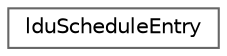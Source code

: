 digraph "Graphical Class Hierarchy"
{
 // LATEX_PDF_SIZE
  bgcolor="transparent";
  edge [fontname=Helvetica,fontsize=10,labelfontname=Helvetica,labelfontsize=10];
  node [fontname=Helvetica,fontsize=10,shape=box,height=0.2,width=0.4];
  rankdir="LR";
  Node0 [id="Node000000",label="lduScheduleEntry",height=0.2,width=0.4,color="grey40", fillcolor="white", style="filled",URL="$structFoam_1_1lduScheduleEntry.html",tooltip="Struct to hold the patch index and the initialisation flag for the patch schedule."];
}
